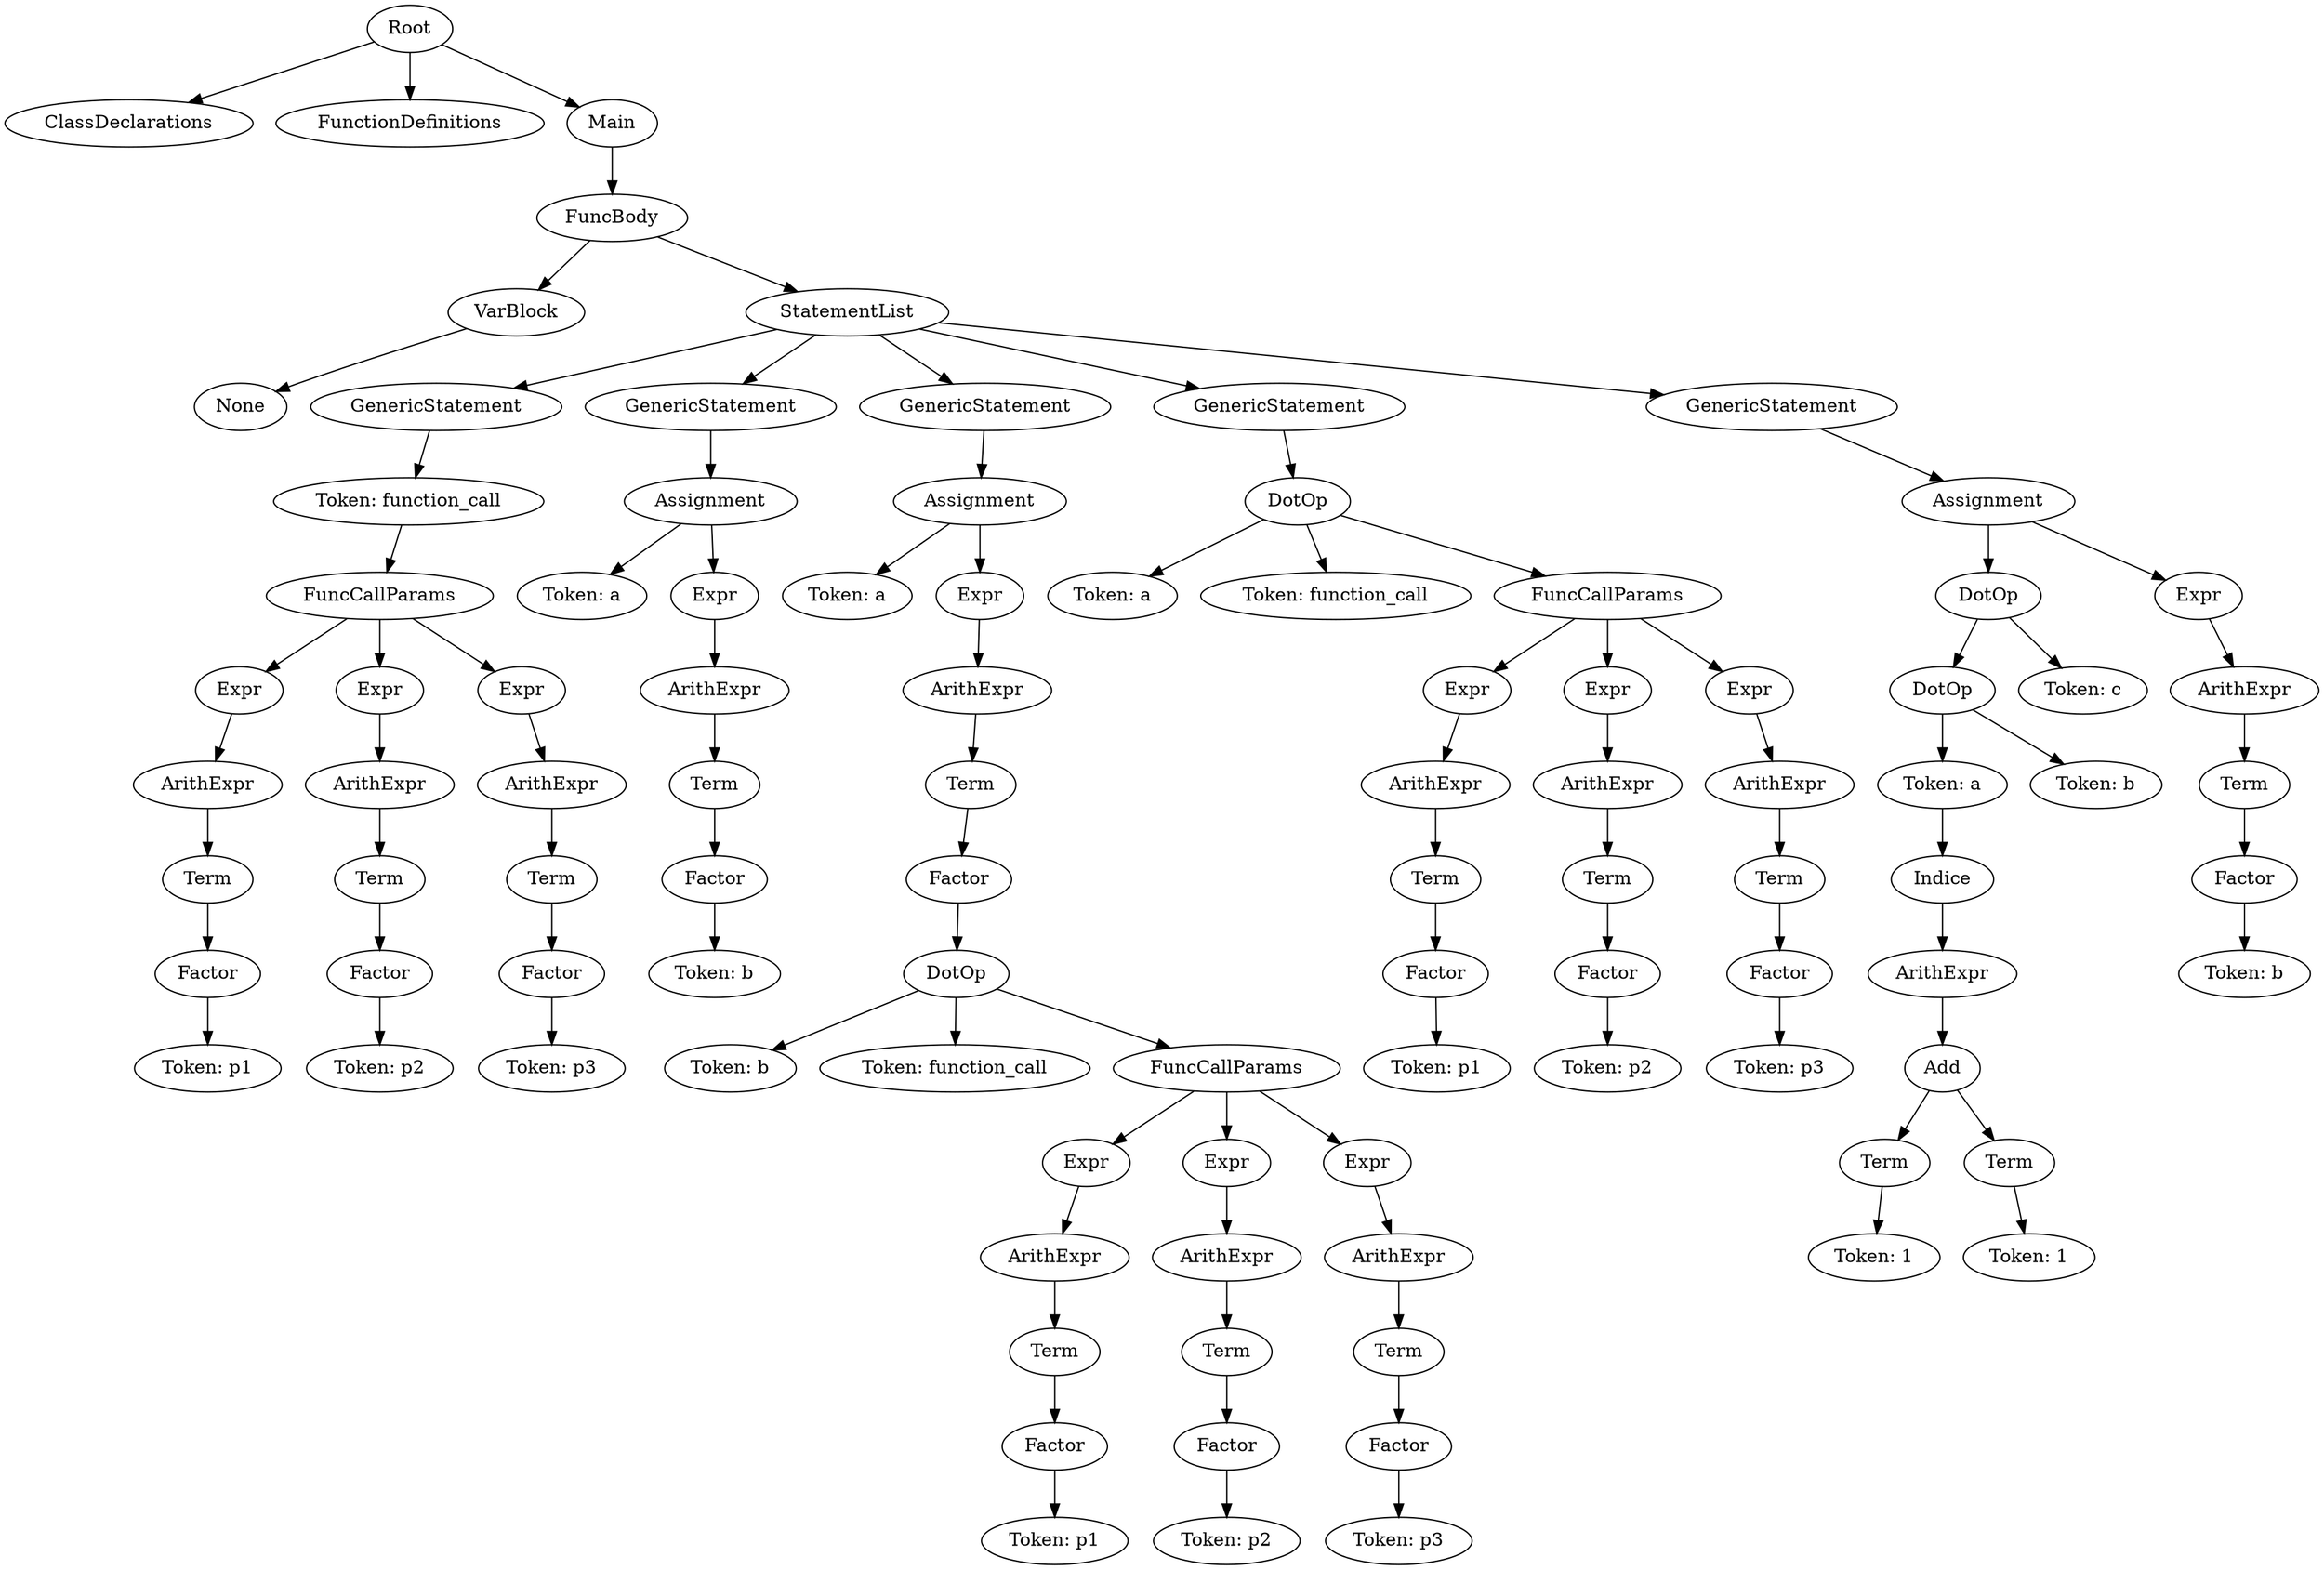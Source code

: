 digraph AST {
"Root_0" [label="Root"];"Root_0" -> "ClassDeclarations_0";
"Root_0" -> "FunctionDefinitions_0";
"Root_0" -> "Main_0";
"ClassDeclarations_0" [label="ClassDeclarations"];"FunctionDefinitions_0" [label="FunctionDefinitions"];"Main_0" [label="Main"];"Main_0" -> "FuncBody_0";
"FuncBody_0" [label="FuncBody"];"FuncBody_0" -> "VarBlock_0";
"FuncBody_0" -> "StatementList_0";
"VarBlock_0" [label="VarBlock"];"VarBlock_0" -> "None_0";
"StatementList_0" [label="StatementList"];"StatementList_0" -> "GenericStatement_0";
"StatementList_0" -> "GenericStatement_1";
"StatementList_0" -> "GenericStatement_2";
"StatementList_0" -> "GenericStatement_3";
"StatementList_0" -> "GenericStatement_4";
"None_0" [label="None"];"GenericStatement_0" [label="GenericStatement"];"GenericStatement_0" -> "Token: function_call_0";
"GenericStatement_1" [label="GenericStatement"];"GenericStatement_1" -> "Assignment_0";
"GenericStatement_2" [label="GenericStatement"];"GenericStatement_2" -> "Assignment_1";
"GenericStatement_3" [label="GenericStatement"];"GenericStatement_3" -> "DotOp_0";
"GenericStatement_4" [label="GenericStatement"];"GenericStatement_4" -> "Assignment_2";
"Token: function_call_0" [label="Token: function_call"];"Token: function_call_0" -> "FuncCallParams_0";
"Assignment_0" [label="Assignment"];"Assignment_0" -> "Token: a_0";
"Assignment_0" -> "Expr_0";
"Assignment_1" [label="Assignment"];"Assignment_1" -> "Token: a_1";
"Assignment_1" -> "Expr_1";
"DotOp_0" [label="DotOp"];"DotOp_0" -> "Token: a_2";
"DotOp_0" -> "Token: function_call_1";
"DotOp_0" -> "FuncCallParams_1";
"Assignment_2" [label="Assignment"];"Assignment_2" -> "DotOp_1";
"Assignment_2" -> "Expr_2";
"FuncCallParams_0" [label="FuncCallParams"];"FuncCallParams_0" -> "Expr_3";
"FuncCallParams_0" -> "Expr_4";
"FuncCallParams_0" -> "Expr_5";
"Token: a_0" [label="Token: a"];"Expr_0" [label="Expr"];"Expr_0" -> "ArithExpr_0";
"Token: a_1" [label="Token: a"];"Expr_1" [label="Expr"];"Expr_1" -> "ArithExpr_1";
"Token: a_2" [label="Token: a"];"Token: function_call_1" [label="Token: function_call"];"FuncCallParams_1" [label="FuncCallParams"];"FuncCallParams_1" -> "Expr_6";
"FuncCallParams_1" -> "Expr_7";
"FuncCallParams_1" -> "Expr_8";
"DotOp_1" [label="DotOp"];"DotOp_1" -> "DotOp_2";
"DotOp_1" -> "Token: c_0";
"Expr_2" [label="Expr"];"Expr_2" -> "ArithExpr_2";
"Expr_3" [label="Expr"];"Expr_3" -> "ArithExpr_3";
"Expr_4" [label="Expr"];"Expr_4" -> "ArithExpr_4";
"Expr_5" [label="Expr"];"Expr_5" -> "ArithExpr_5";
"ArithExpr_0" [label="ArithExpr"];"ArithExpr_0" -> "Term_0";
"ArithExpr_1" [label="ArithExpr"];"ArithExpr_1" -> "Term_1";
"Expr_6" [label="Expr"];"Expr_6" -> "ArithExpr_6";
"Expr_7" [label="Expr"];"Expr_7" -> "ArithExpr_7";
"Expr_8" [label="Expr"];"Expr_8" -> "ArithExpr_8";
"DotOp_2" [label="DotOp"];"DotOp_2" -> "Token: a_3";
"DotOp_2" -> "Token: b_0";
"Token: c_0" [label="Token: c"];"ArithExpr_2" [label="ArithExpr"];"ArithExpr_2" -> "Term_2";
"ArithExpr_3" [label="ArithExpr"];"ArithExpr_3" -> "Term_3";
"ArithExpr_4" [label="ArithExpr"];"ArithExpr_4" -> "Term_4";
"ArithExpr_5" [label="ArithExpr"];"ArithExpr_5" -> "Term_5";
"Term_0" [label="Term"];"Term_0" -> "Factor_0";
"Term_1" [label="Term"];"Term_1" -> "Factor_1";
"ArithExpr_6" [label="ArithExpr"];"ArithExpr_6" -> "Term_6";
"ArithExpr_7" [label="ArithExpr"];"ArithExpr_7" -> "Term_7";
"ArithExpr_8" [label="ArithExpr"];"ArithExpr_8" -> "Term_8";
"Token: a_3" [label="Token: a"];"Token: a_3" -> "Indice_0";
"Token: b_0" [label="Token: b"];"Term_2" [label="Term"];"Term_2" -> "Factor_2";
"Term_3" [label="Term"];"Term_3" -> "Factor_3";
"Term_4" [label="Term"];"Term_4" -> "Factor_4";
"Term_5" [label="Term"];"Term_5" -> "Factor_5";
"Factor_0" [label="Factor"];"Factor_0" -> "Token: b_1";
"Factor_1" [label="Factor"];"Factor_1" -> "DotOp_3";
"Term_6" [label="Term"];"Term_6" -> "Factor_6";
"Term_7" [label="Term"];"Term_7" -> "Factor_7";
"Term_8" [label="Term"];"Term_8" -> "Factor_8";
"Indice_0" [label="Indice"];"Indice_0" -> "ArithExpr_9";
"Factor_2" [label="Factor"];"Factor_2" -> "Token: b_2";
"Factor_3" [label="Factor"];"Factor_3" -> "Token: p1_0";
"Factor_4" [label="Factor"];"Factor_4" -> "Token: p2_0";
"Factor_5" [label="Factor"];"Factor_5" -> "Token: p3_0";
"Token: b_1" [label="Token: b"];"DotOp_3" [label="DotOp"];"DotOp_3" -> "Token: b_3";
"DotOp_3" -> "Token: function_call_2";
"DotOp_3" -> "FuncCallParams_2";
"Factor_6" [label="Factor"];"Factor_6" -> "Token: p1_1";
"Factor_7" [label="Factor"];"Factor_7" -> "Token: p2_1";
"Factor_8" [label="Factor"];"Factor_8" -> "Token: p3_1";
"ArithExpr_9" [label="ArithExpr"];"ArithExpr_9" -> "Add_0";
"Token: b_2" [label="Token: b"];"Token: p1_0" [label="Token: p1"];"Token: p2_0" [label="Token: p2"];"Token: p3_0" [label="Token: p3"];"Token: b_3" [label="Token: b"];"Token: function_call_2" [label="Token: function_call"];"FuncCallParams_2" [label="FuncCallParams"];"FuncCallParams_2" -> "Expr_9";
"FuncCallParams_2" -> "Expr_10";
"FuncCallParams_2" -> "Expr_11";
"Token: p1_1" [label="Token: p1"];"Token: p2_1" [label="Token: p2"];"Token: p3_1" [label="Token: p3"];"Add_0" [label="Add"];"Add_0" -> "Term_9";
"Add_0" -> "Term_10";
"Expr_9" [label="Expr"];"Expr_9" -> "ArithExpr_10";
"Expr_10" [label="Expr"];"Expr_10" -> "ArithExpr_11";
"Expr_11" [label="Expr"];"Expr_11" -> "ArithExpr_12";
"Term_9" [label="Term"];"Term_9" -> "Token: 1_0";
"Term_10" [label="Term"];"Term_10" -> "Token: 1_1";
"ArithExpr_10" [label="ArithExpr"];"ArithExpr_10" -> "Term_11";
"ArithExpr_11" [label="ArithExpr"];"ArithExpr_11" -> "Term_12";
"ArithExpr_12" [label="ArithExpr"];"ArithExpr_12" -> "Term_13";
"Token: 1_0" [label="Token: 1"];"Token: 1_1" [label="Token: 1"];"Term_11" [label="Term"];"Term_11" -> "Factor_9";
"Term_12" [label="Term"];"Term_12" -> "Factor_10";
"Term_13" [label="Term"];"Term_13" -> "Factor_11";
"Factor_9" [label="Factor"];"Factor_9" -> "Token: p1_2";
"Factor_10" [label="Factor"];"Factor_10" -> "Token: p2_2";
"Factor_11" [label="Factor"];"Factor_11" -> "Token: p3_2";
"Token: p1_2" [label="Token: p1"];"Token: p2_2" [label="Token: p2"];"Token: p3_2" [label="Token: p3"];}